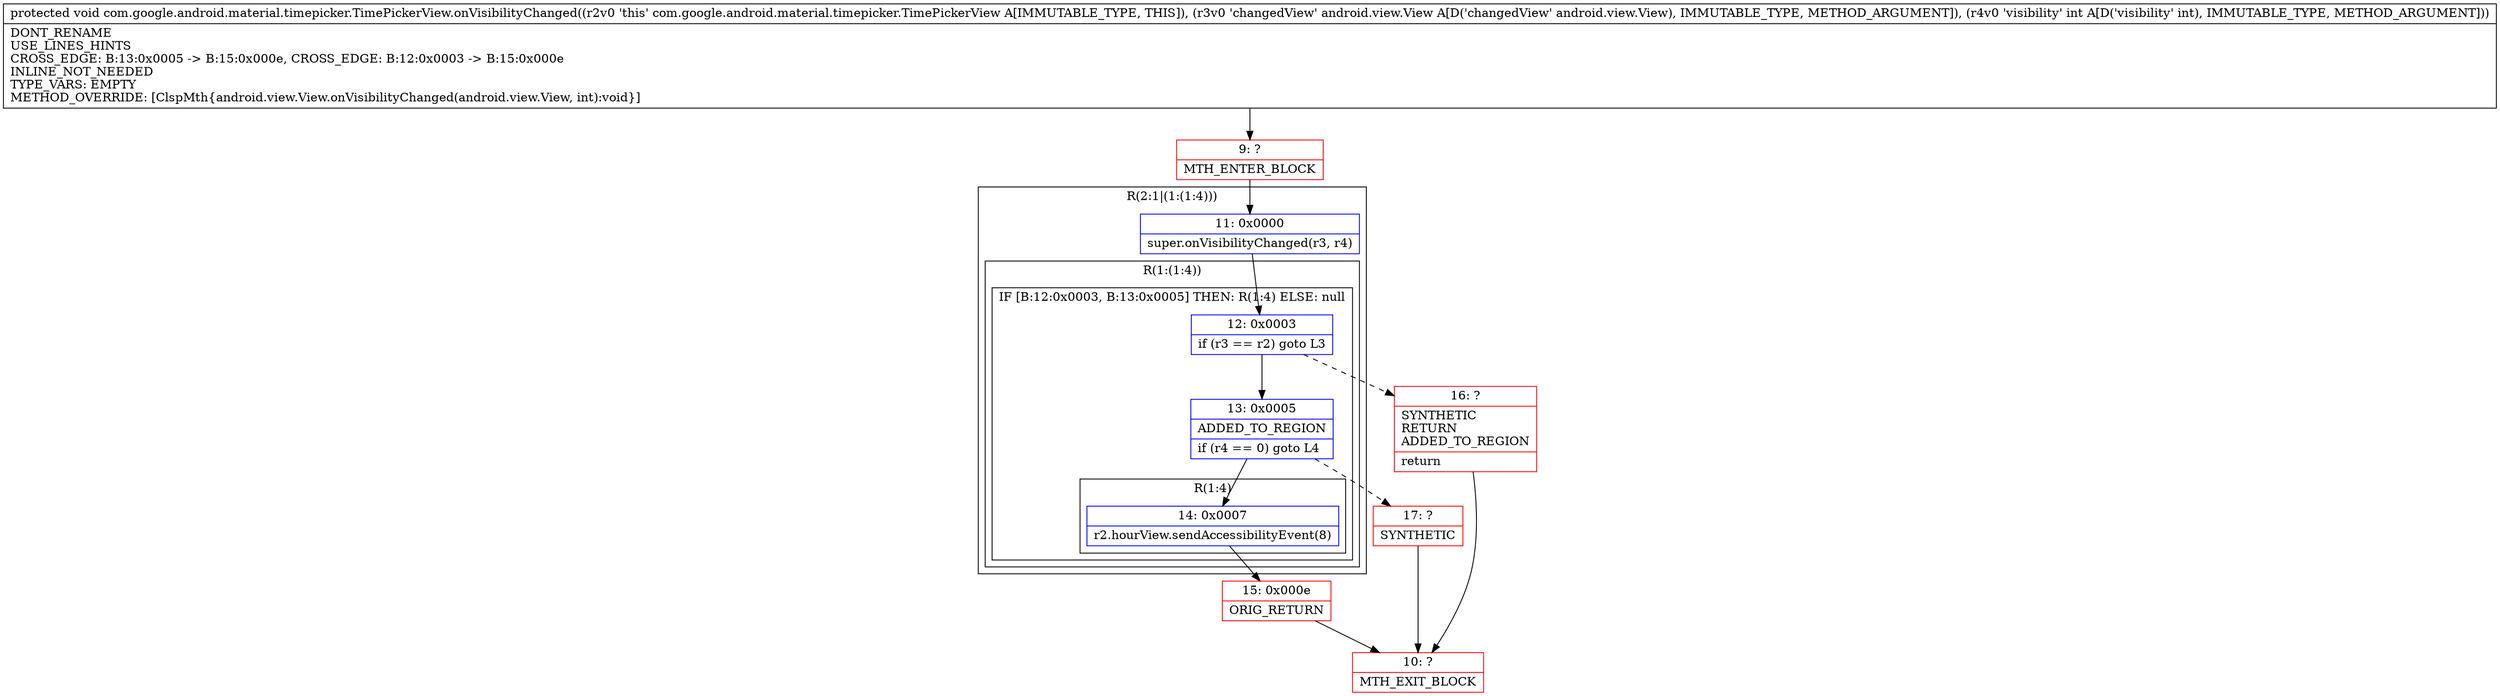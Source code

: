 digraph "CFG forcom.google.android.material.timepicker.TimePickerView.onVisibilityChanged(Landroid\/view\/View;I)V" {
subgraph cluster_Region_682585763 {
label = "R(2:1|(1:(1:4)))";
node [shape=record,color=blue];
Node_11 [shape=record,label="{11\:\ 0x0000|super.onVisibilityChanged(r3, r4)\l}"];
subgraph cluster_Region_1990846815 {
label = "R(1:(1:4))";
node [shape=record,color=blue];
subgraph cluster_IfRegion_1732904113 {
label = "IF [B:12:0x0003, B:13:0x0005] THEN: R(1:4) ELSE: null";
node [shape=record,color=blue];
Node_12 [shape=record,label="{12\:\ 0x0003|if (r3 == r2) goto L3\l}"];
Node_13 [shape=record,label="{13\:\ 0x0005|ADDED_TO_REGION\l|if (r4 == 0) goto L4\l}"];
subgraph cluster_Region_259058155 {
label = "R(1:4)";
node [shape=record,color=blue];
Node_14 [shape=record,label="{14\:\ 0x0007|r2.hourView.sendAccessibilityEvent(8)\l}"];
}
}
}
}
Node_9 [shape=record,color=red,label="{9\:\ ?|MTH_ENTER_BLOCK\l}"];
Node_15 [shape=record,color=red,label="{15\:\ 0x000e|ORIG_RETURN\l}"];
Node_10 [shape=record,color=red,label="{10\:\ ?|MTH_EXIT_BLOCK\l}"];
Node_17 [shape=record,color=red,label="{17\:\ ?|SYNTHETIC\l}"];
Node_16 [shape=record,color=red,label="{16\:\ ?|SYNTHETIC\lRETURN\lADDED_TO_REGION\l|return\l}"];
MethodNode[shape=record,label="{protected void com.google.android.material.timepicker.TimePickerView.onVisibilityChanged((r2v0 'this' com.google.android.material.timepicker.TimePickerView A[IMMUTABLE_TYPE, THIS]), (r3v0 'changedView' android.view.View A[D('changedView' android.view.View), IMMUTABLE_TYPE, METHOD_ARGUMENT]), (r4v0 'visibility' int A[D('visibility' int), IMMUTABLE_TYPE, METHOD_ARGUMENT]))  | DONT_RENAME\lUSE_LINES_HINTS\lCROSS_EDGE: B:13:0x0005 \-\> B:15:0x000e, CROSS_EDGE: B:12:0x0003 \-\> B:15:0x000e\lINLINE_NOT_NEEDED\lTYPE_VARS: EMPTY\lMETHOD_OVERRIDE: [ClspMth\{android.view.View.onVisibilityChanged(android.view.View, int):void\}]\l}"];
MethodNode -> Node_9;Node_11 -> Node_12;
Node_12 -> Node_13;
Node_12 -> Node_16[style=dashed];
Node_13 -> Node_14;
Node_13 -> Node_17[style=dashed];
Node_14 -> Node_15;
Node_9 -> Node_11;
Node_15 -> Node_10;
Node_17 -> Node_10;
Node_16 -> Node_10;
}

